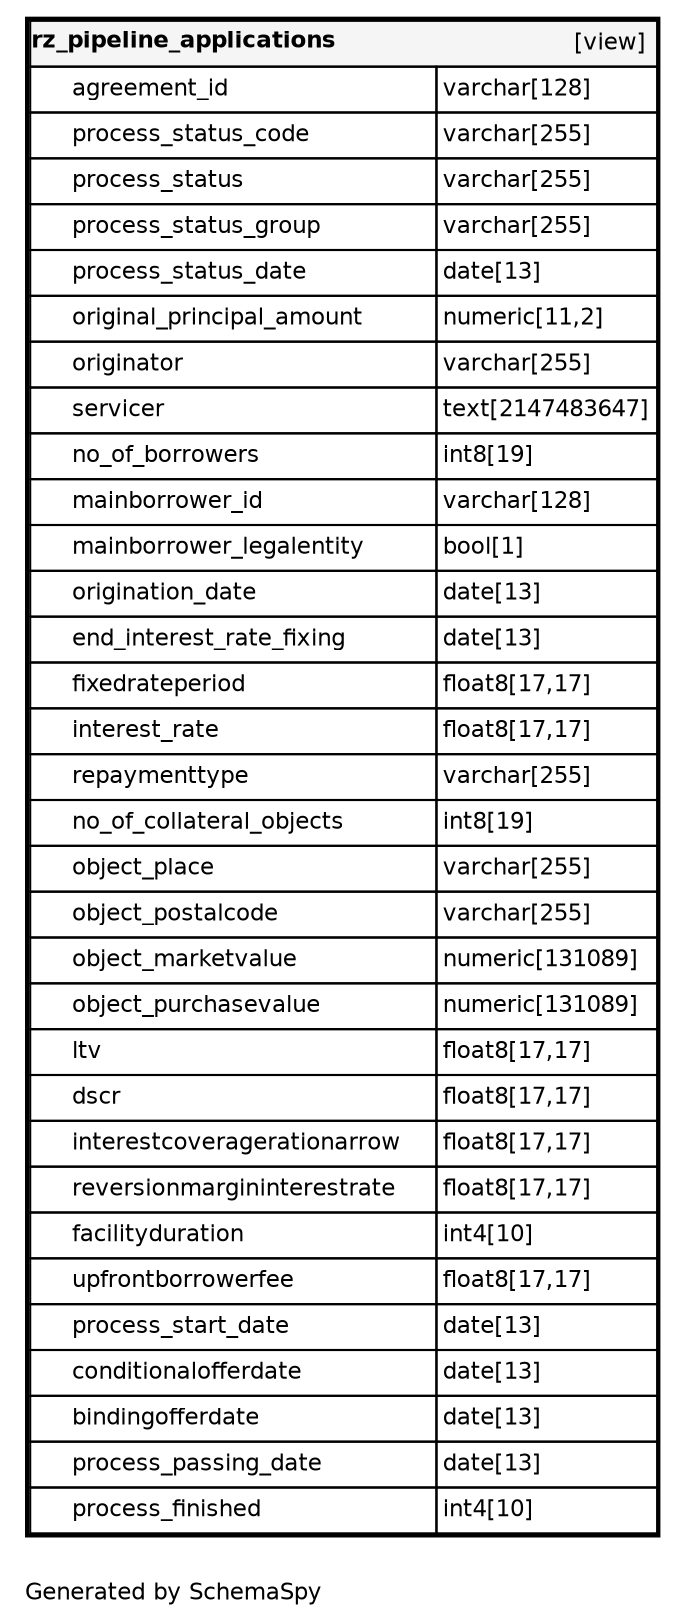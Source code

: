 digraph "oneDegreeRelationshipsDiagram" {
  graph [
    rankdir="RL"
    bgcolor="#ffffff"
    label="\nGenerated by SchemaSpy"
    labeljust="l"
    nodesep="0.18"
    ranksep="0.46"
    fontname="Helvetica"
    fontsize="11"
    ration="compress"
  ];
  node [
    fontname="Helvetica"
    fontsize="11"
    shape="plaintext"
  ];
  edge [
    arrowsize="0.8"
  ];
  "rz_pipeline_applications" [
   label=<
    <TABLE BORDER="2" CELLBORDER="1" CELLSPACING="0" BGCOLOR="#ffffff">
      <TR><TD COLSPAN="4"  BGCOLOR="#f5f5f5"><TABLE BORDER="0" CELLSPACING="0"><TR><TD ALIGN="LEFT" FIXEDSIZE="TRUE" WIDTH="142" HEIGHT="16"><B>rz_pipeline_applications</B></TD><TD ALIGN="RIGHT">[view]</TD></TR></TABLE></TD></TR>
      <TR><TD PORT="agreement_id" COLSPAN="2" ALIGN="LEFT"><TABLE BORDER="0" CELLSPACING="0" ALIGN="LEFT"><TR ALIGN="LEFT"><TD ALIGN="LEFT" FIXEDSIZE="TRUE" WIDTH="15" HEIGHT="16"></TD><TD ALIGN="LEFT" FIXEDSIZE="TRUE" WIDTH="174" HEIGHT="16">agreement_id</TD></TR></TABLE></TD><TD PORT="agreement_id.type" ALIGN="LEFT">varchar[128]</TD></TR>
      <TR><TD PORT="process_status_code" COLSPAN="2" ALIGN="LEFT"><TABLE BORDER="0" CELLSPACING="0" ALIGN="LEFT"><TR ALIGN="LEFT"><TD ALIGN="LEFT" FIXEDSIZE="TRUE" WIDTH="15" HEIGHT="16"></TD><TD ALIGN="LEFT" FIXEDSIZE="TRUE" WIDTH="174" HEIGHT="16">process_status_code</TD></TR></TABLE></TD><TD PORT="process_status_code.type" ALIGN="LEFT">varchar[255]</TD></TR>
      <TR><TD PORT="process_status" COLSPAN="2" ALIGN="LEFT"><TABLE BORDER="0" CELLSPACING="0" ALIGN="LEFT"><TR ALIGN="LEFT"><TD ALIGN="LEFT" FIXEDSIZE="TRUE" WIDTH="15" HEIGHT="16"></TD><TD ALIGN="LEFT" FIXEDSIZE="TRUE" WIDTH="174" HEIGHT="16">process_status</TD></TR></TABLE></TD><TD PORT="process_status.type" ALIGN="LEFT">varchar[255]</TD></TR>
      <TR><TD PORT="process_status_group" COLSPAN="2" ALIGN="LEFT"><TABLE BORDER="0" CELLSPACING="0" ALIGN="LEFT"><TR ALIGN="LEFT"><TD ALIGN="LEFT" FIXEDSIZE="TRUE" WIDTH="15" HEIGHT="16"></TD><TD ALIGN="LEFT" FIXEDSIZE="TRUE" WIDTH="174" HEIGHT="16">process_status_group</TD></TR></TABLE></TD><TD PORT="process_status_group.type" ALIGN="LEFT">varchar[255]</TD></TR>
      <TR><TD PORT="process_status_date" COLSPAN="2" ALIGN="LEFT"><TABLE BORDER="0" CELLSPACING="0" ALIGN="LEFT"><TR ALIGN="LEFT"><TD ALIGN="LEFT" FIXEDSIZE="TRUE" WIDTH="15" HEIGHT="16"></TD><TD ALIGN="LEFT" FIXEDSIZE="TRUE" WIDTH="174" HEIGHT="16">process_status_date</TD></TR></TABLE></TD><TD PORT="process_status_date.type" ALIGN="LEFT">date[13]</TD></TR>
      <TR><TD PORT="original_principal_amount" COLSPAN="2" ALIGN="LEFT"><TABLE BORDER="0" CELLSPACING="0" ALIGN="LEFT"><TR ALIGN="LEFT"><TD ALIGN="LEFT" FIXEDSIZE="TRUE" WIDTH="15" HEIGHT="16"></TD><TD ALIGN="LEFT" FIXEDSIZE="TRUE" WIDTH="174" HEIGHT="16">original_principal_amount</TD></TR></TABLE></TD><TD PORT="original_principal_amount.type" ALIGN="LEFT">numeric[11,2]</TD></TR>
      <TR><TD PORT="originator" COLSPAN="2" ALIGN="LEFT"><TABLE BORDER="0" CELLSPACING="0" ALIGN="LEFT"><TR ALIGN="LEFT"><TD ALIGN="LEFT" FIXEDSIZE="TRUE" WIDTH="15" HEIGHT="16"></TD><TD ALIGN="LEFT" FIXEDSIZE="TRUE" WIDTH="174" HEIGHT="16">originator</TD></TR></TABLE></TD><TD PORT="originator.type" ALIGN="LEFT">varchar[255]</TD></TR>
      <TR><TD PORT="servicer" COLSPAN="2" ALIGN="LEFT"><TABLE BORDER="0" CELLSPACING="0" ALIGN="LEFT"><TR ALIGN="LEFT"><TD ALIGN="LEFT" FIXEDSIZE="TRUE" WIDTH="15" HEIGHT="16"></TD><TD ALIGN="LEFT" FIXEDSIZE="TRUE" WIDTH="174" HEIGHT="16">servicer</TD></TR></TABLE></TD><TD PORT="servicer.type" ALIGN="LEFT">text[2147483647]</TD></TR>
      <TR><TD PORT="no_of_borrowers" COLSPAN="2" ALIGN="LEFT"><TABLE BORDER="0" CELLSPACING="0" ALIGN="LEFT"><TR ALIGN="LEFT"><TD ALIGN="LEFT" FIXEDSIZE="TRUE" WIDTH="15" HEIGHT="16"></TD><TD ALIGN="LEFT" FIXEDSIZE="TRUE" WIDTH="174" HEIGHT="16">no_of_borrowers</TD></TR></TABLE></TD><TD PORT="no_of_borrowers.type" ALIGN="LEFT">int8[19]</TD></TR>
      <TR><TD PORT="mainborrower_id" COLSPAN="2" ALIGN="LEFT"><TABLE BORDER="0" CELLSPACING="0" ALIGN="LEFT"><TR ALIGN="LEFT"><TD ALIGN="LEFT" FIXEDSIZE="TRUE" WIDTH="15" HEIGHT="16"></TD><TD ALIGN="LEFT" FIXEDSIZE="TRUE" WIDTH="174" HEIGHT="16">mainborrower_id</TD></TR></TABLE></TD><TD PORT="mainborrower_id.type" ALIGN="LEFT">varchar[128]</TD></TR>
      <TR><TD PORT="mainborrower_legalentity" COLSPAN="2" ALIGN="LEFT"><TABLE BORDER="0" CELLSPACING="0" ALIGN="LEFT"><TR ALIGN="LEFT"><TD ALIGN="LEFT" FIXEDSIZE="TRUE" WIDTH="15" HEIGHT="16"></TD><TD ALIGN="LEFT" FIXEDSIZE="TRUE" WIDTH="174" HEIGHT="16">mainborrower_legalentity</TD></TR></TABLE></TD><TD PORT="mainborrower_legalentity.type" ALIGN="LEFT">bool[1]</TD></TR>
      <TR><TD PORT="origination_date" COLSPAN="2" ALIGN="LEFT"><TABLE BORDER="0" CELLSPACING="0" ALIGN="LEFT"><TR ALIGN="LEFT"><TD ALIGN="LEFT" FIXEDSIZE="TRUE" WIDTH="15" HEIGHT="16"></TD><TD ALIGN="LEFT" FIXEDSIZE="TRUE" WIDTH="174" HEIGHT="16">origination_date</TD></TR></TABLE></TD><TD PORT="origination_date.type" ALIGN="LEFT">date[13]</TD></TR>
      <TR><TD PORT="end_interest_rate_fixing" COLSPAN="2" ALIGN="LEFT"><TABLE BORDER="0" CELLSPACING="0" ALIGN="LEFT"><TR ALIGN="LEFT"><TD ALIGN="LEFT" FIXEDSIZE="TRUE" WIDTH="15" HEIGHT="16"></TD><TD ALIGN="LEFT" FIXEDSIZE="TRUE" WIDTH="174" HEIGHT="16">end_interest_rate_fixing</TD></TR></TABLE></TD><TD PORT="end_interest_rate_fixing.type" ALIGN="LEFT">date[13]</TD></TR>
      <TR><TD PORT="fixedrateperiod" COLSPAN="2" ALIGN="LEFT"><TABLE BORDER="0" CELLSPACING="0" ALIGN="LEFT"><TR ALIGN="LEFT"><TD ALIGN="LEFT" FIXEDSIZE="TRUE" WIDTH="15" HEIGHT="16"></TD><TD ALIGN="LEFT" FIXEDSIZE="TRUE" WIDTH="174" HEIGHT="16">fixedrateperiod</TD></TR></TABLE></TD><TD PORT="fixedrateperiod.type" ALIGN="LEFT">float8[17,17]</TD></TR>
      <TR><TD PORT="interest_rate" COLSPAN="2" ALIGN="LEFT"><TABLE BORDER="0" CELLSPACING="0" ALIGN="LEFT"><TR ALIGN="LEFT"><TD ALIGN="LEFT" FIXEDSIZE="TRUE" WIDTH="15" HEIGHT="16"></TD><TD ALIGN="LEFT" FIXEDSIZE="TRUE" WIDTH="174" HEIGHT="16">interest_rate</TD></TR></TABLE></TD><TD PORT="interest_rate.type" ALIGN="LEFT">float8[17,17]</TD></TR>
      <TR><TD PORT="repaymenttype" COLSPAN="2" ALIGN="LEFT"><TABLE BORDER="0" CELLSPACING="0" ALIGN="LEFT"><TR ALIGN="LEFT"><TD ALIGN="LEFT" FIXEDSIZE="TRUE" WIDTH="15" HEIGHT="16"></TD><TD ALIGN="LEFT" FIXEDSIZE="TRUE" WIDTH="174" HEIGHT="16">repaymenttype</TD></TR></TABLE></TD><TD PORT="repaymenttype.type" ALIGN="LEFT">varchar[255]</TD></TR>
      <TR><TD PORT="no_of_collateral_objects" COLSPAN="2" ALIGN="LEFT"><TABLE BORDER="0" CELLSPACING="0" ALIGN="LEFT"><TR ALIGN="LEFT"><TD ALIGN="LEFT" FIXEDSIZE="TRUE" WIDTH="15" HEIGHT="16"></TD><TD ALIGN="LEFT" FIXEDSIZE="TRUE" WIDTH="174" HEIGHT="16">no_of_collateral_objects</TD></TR></TABLE></TD><TD PORT="no_of_collateral_objects.type" ALIGN="LEFT">int8[19]</TD></TR>
      <TR><TD PORT="object_place" COLSPAN="2" ALIGN="LEFT"><TABLE BORDER="0" CELLSPACING="0" ALIGN="LEFT"><TR ALIGN="LEFT"><TD ALIGN="LEFT" FIXEDSIZE="TRUE" WIDTH="15" HEIGHT="16"></TD><TD ALIGN="LEFT" FIXEDSIZE="TRUE" WIDTH="174" HEIGHT="16">object_place</TD></TR></TABLE></TD><TD PORT="object_place.type" ALIGN="LEFT">varchar[255]</TD></TR>
      <TR><TD PORT="object_postalcode" COLSPAN="2" ALIGN="LEFT"><TABLE BORDER="0" CELLSPACING="0" ALIGN="LEFT"><TR ALIGN="LEFT"><TD ALIGN="LEFT" FIXEDSIZE="TRUE" WIDTH="15" HEIGHT="16"></TD><TD ALIGN="LEFT" FIXEDSIZE="TRUE" WIDTH="174" HEIGHT="16">object_postalcode</TD></TR></TABLE></TD><TD PORT="object_postalcode.type" ALIGN="LEFT">varchar[255]</TD></TR>
      <TR><TD PORT="object_marketvalue" COLSPAN="2" ALIGN="LEFT"><TABLE BORDER="0" CELLSPACING="0" ALIGN="LEFT"><TR ALIGN="LEFT"><TD ALIGN="LEFT" FIXEDSIZE="TRUE" WIDTH="15" HEIGHT="16"></TD><TD ALIGN="LEFT" FIXEDSIZE="TRUE" WIDTH="174" HEIGHT="16">object_marketvalue</TD></TR></TABLE></TD><TD PORT="object_marketvalue.type" ALIGN="LEFT">numeric[131089]</TD></TR>
      <TR><TD PORT="object_purchasevalue" COLSPAN="2" ALIGN="LEFT"><TABLE BORDER="0" CELLSPACING="0" ALIGN="LEFT"><TR ALIGN="LEFT"><TD ALIGN="LEFT" FIXEDSIZE="TRUE" WIDTH="15" HEIGHT="16"></TD><TD ALIGN="LEFT" FIXEDSIZE="TRUE" WIDTH="174" HEIGHT="16">object_purchasevalue</TD></TR></TABLE></TD><TD PORT="object_purchasevalue.type" ALIGN="LEFT">numeric[131089]</TD></TR>
      <TR><TD PORT="ltv" COLSPAN="2" ALIGN="LEFT"><TABLE BORDER="0" CELLSPACING="0" ALIGN="LEFT"><TR ALIGN="LEFT"><TD ALIGN="LEFT" FIXEDSIZE="TRUE" WIDTH="15" HEIGHT="16"></TD><TD ALIGN="LEFT" FIXEDSIZE="TRUE" WIDTH="174" HEIGHT="16">ltv</TD></TR></TABLE></TD><TD PORT="ltv.type" ALIGN="LEFT">float8[17,17]</TD></TR>
      <TR><TD PORT="dscr" COLSPAN="2" ALIGN="LEFT"><TABLE BORDER="0" CELLSPACING="0" ALIGN="LEFT"><TR ALIGN="LEFT"><TD ALIGN="LEFT" FIXEDSIZE="TRUE" WIDTH="15" HEIGHT="16"></TD><TD ALIGN="LEFT" FIXEDSIZE="TRUE" WIDTH="174" HEIGHT="16">dscr</TD></TR></TABLE></TD><TD PORT="dscr.type" ALIGN="LEFT">float8[17,17]</TD></TR>
      <TR><TD PORT="interestcoveragerationarrow" COLSPAN="2" ALIGN="LEFT"><TABLE BORDER="0" CELLSPACING="0" ALIGN="LEFT"><TR ALIGN="LEFT"><TD ALIGN="LEFT" FIXEDSIZE="TRUE" WIDTH="15" HEIGHT="16"></TD><TD ALIGN="LEFT" FIXEDSIZE="TRUE" WIDTH="174" HEIGHT="16">interestcoveragerationarrow</TD></TR></TABLE></TD><TD PORT="interestcoveragerationarrow.type" ALIGN="LEFT">float8[17,17]</TD></TR>
      <TR><TD PORT="reversionmargininterestrate" COLSPAN="2" ALIGN="LEFT"><TABLE BORDER="0" CELLSPACING="0" ALIGN="LEFT"><TR ALIGN="LEFT"><TD ALIGN="LEFT" FIXEDSIZE="TRUE" WIDTH="15" HEIGHT="16"></TD><TD ALIGN="LEFT" FIXEDSIZE="TRUE" WIDTH="174" HEIGHT="16">reversionmargininterestrate</TD></TR></TABLE></TD><TD PORT="reversionmargininterestrate.type" ALIGN="LEFT">float8[17,17]</TD></TR>
      <TR><TD PORT="facilityduration" COLSPAN="2" ALIGN="LEFT"><TABLE BORDER="0" CELLSPACING="0" ALIGN="LEFT"><TR ALIGN="LEFT"><TD ALIGN="LEFT" FIXEDSIZE="TRUE" WIDTH="15" HEIGHT="16"></TD><TD ALIGN="LEFT" FIXEDSIZE="TRUE" WIDTH="174" HEIGHT="16">facilityduration</TD></TR></TABLE></TD><TD PORT="facilityduration.type" ALIGN="LEFT">int4[10]</TD></TR>
      <TR><TD PORT="upfrontborrowerfee" COLSPAN="2" ALIGN="LEFT"><TABLE BORDER="0" CELLSPACING="0" ALIGN="LEFT"><TR ALIGN="LEFT"><TD ALIGN="LEFT" FIXEDSIZE="TRUE" WIDTH="15" HEIGHT="16"></TD><TD ALIGN="LEFT" FIXEDSIZE="TRUE" WIDTH="174" HEIGHT="16">upfrontborrowerfee</TD></TR></TABLE></TD><TD PORT="upfrontborrowerfee.type" ALIGN="LEFT">float8[17,17]</TD></TR>
      <TR><TD PORT="process_start_date" COLSPAN="2" ALIGN="LEFT"><TABLE BORDER="0" CELLSPACING="0" ALIGN="LEFT"><TR ALIGN="LEFT"><TD ALIGN="LEFT" FIXEDSIZE="TRUE" WIDTH="15" HEIGHT="16"></TD><TD ALIGN="LEFT" FIXEDSIZE="TRUE" WIDTH="174" HEIGHT="16">process_start_date</TD></TR></TABLE></TD><TD PORT="process_start_date.type" ALIGN="LEFT">date[13]</TD></TR>
      <TR><TD PORT="conditionalofferdate" COLSPAN="2" ALIGN="LEFT"><TABLE BORDER="0" CELLSPACING="0" ALIGN="LEFT"><TR ALIGN="LEFT"><TD ALIGN="LEFT" FIXEDSIZE="TRUE" WIDTH="15" HEIGHT="16"></TD><TD ALIGN="LEFT" FIXEDSIZE="TRUE" WIDTH="174" HEIGHT="16">conditionalofferdate</TD></TR></TABLE></TD><TD PORT="conditionalofferdate.type" ALIGN="LEFT">date[13]</TD></TR>
      <TR><TD PORT="bindingofferdate" COLSPAN="2" ALIGN="LEFT"><TABLE BORDER="0" CELLSPACING="0" ALIGN="LEFT"><TR ALIGN="LEFT"><TD ALIGN="LEFT" FIXEDSIZE="TRUE" WIDTH="15" HEIGHT="16"></TD><TD ALIGN="LEFT" FIXEDSIZE="TRUE" WIDTH="174" HEIGHT="16">bindingofferdate</TD></TR></TABLE></TD><TD PORT="bindingofferdate.type" ALIGN="LEFT">date[13]</TD></TR>
      <TR><TD PORT="process_passing_date" COLSPAN="2" ALIGN="LEFT"><TABLE BORDER="0" CELLSPACING="0" ALIGN="LEFT"><TR ALIGN="LEFT"><TD ALIGN="LEFT" FIXEDSIZE="TRUE" WIDTH="15" HEIGHT="16"></TD><TD ALIGN="LEFT" FIXEDSIZE="TRUE" WIDTH="174" HEIGHT="16">process_passing_date</TD></TR></TABLE></TD><TD PORT="process_passing_date.type" ALIGN="LEFT">date[13]</TD></TR>
      <TR><TD PORT="process_finished" COLSPAN="2" ALIGN="LEFT"><TABLE BORDER="0" CELLSPACING="0" ALIGN="LEFT"><TR ALIGN="LEFT"><TD ALIGN="LEFT" FIXEDSIZE="TRUE" WIDTH="15" HEIGHT="16"></TD><TD ALIGN="LEFT" FIXEDSIZE="TRUE" WIDTH="174" HEIGHT="16">process_finished</TD></TR></TABLE></TD><TD PORT="process_finished.type" ALIGN="LEFT">int4[10]</TD></TR>
    </TABLE>>
    URL="rz_pipeline_applications.html"
    target="_top"
    tooltip="rz_pipeline_applications"
  ];
}
